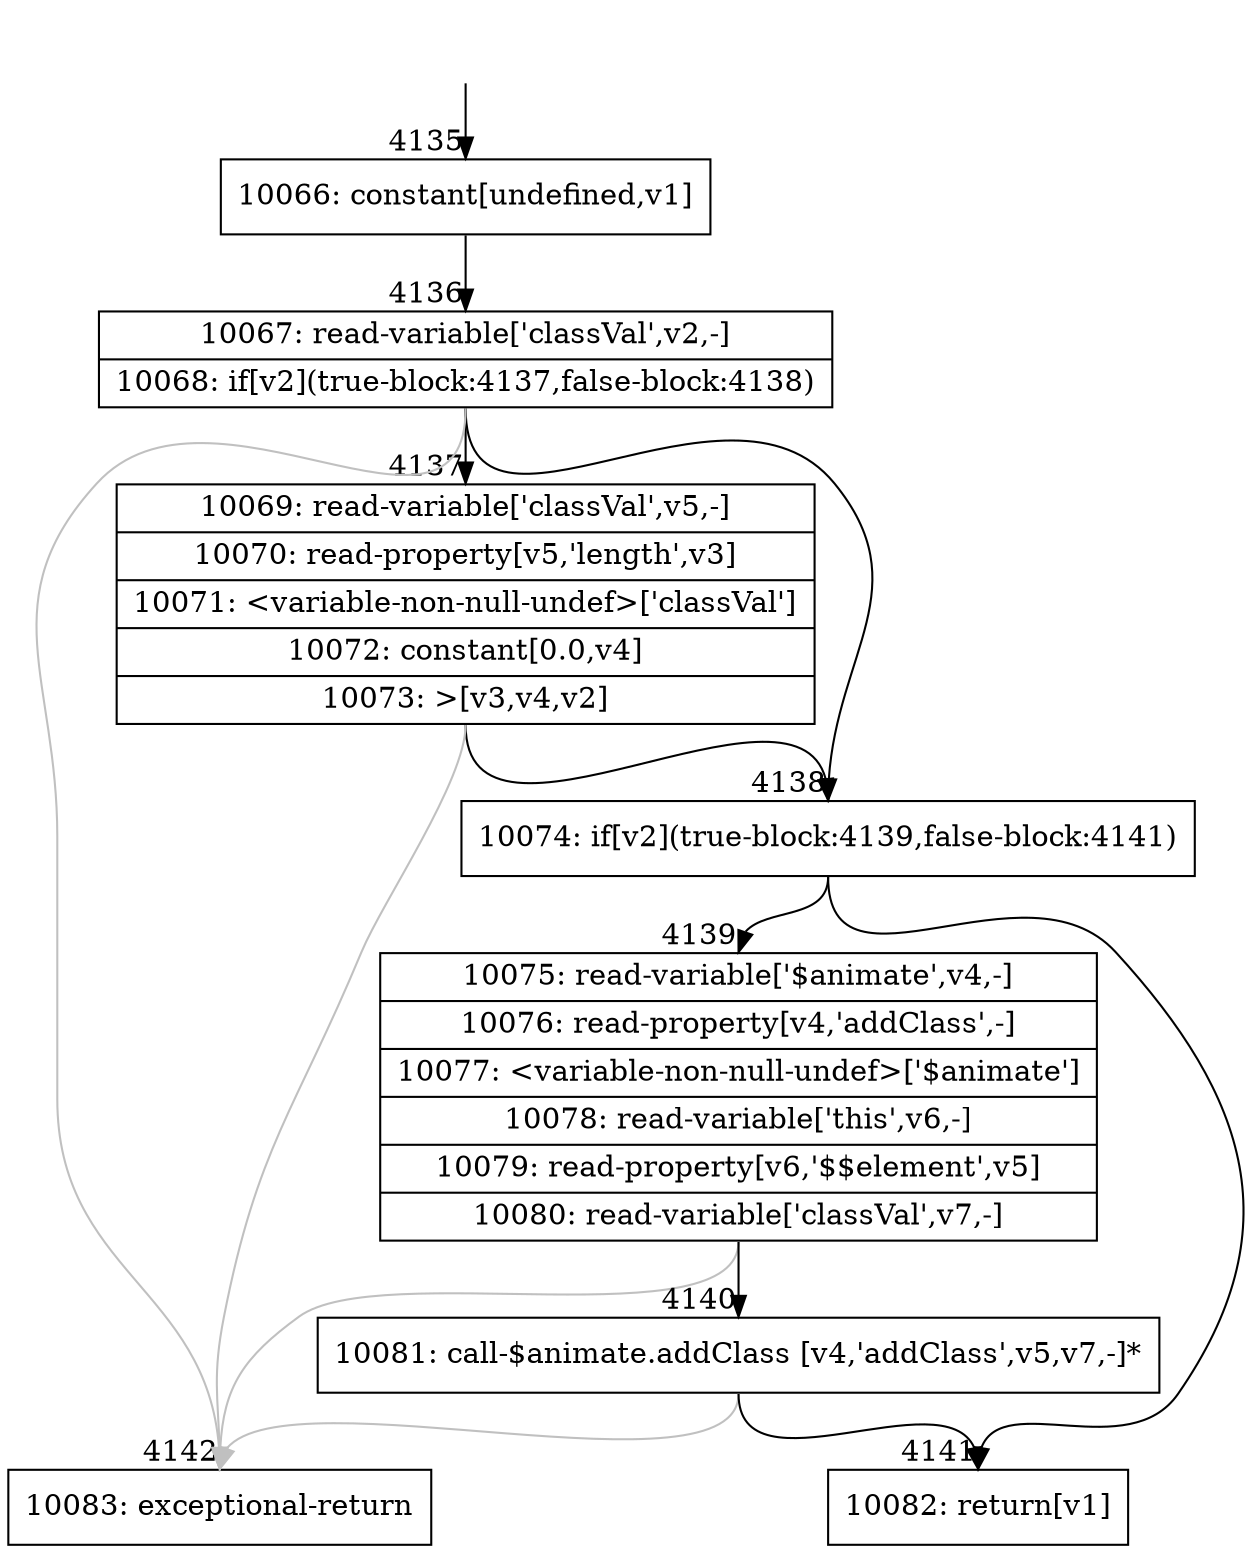 digraph {
rankdir="TD"
BB_entry347[shape=none,label=""];
BB_entry347 -> BB4135 [tailport=s, headport=n, headlabel="    4135"]
BB4135 [shape=record label="{10066: constant[undefined,v1]}" ] 
BB4135 -> BB4136 [tailport=s, headport=n, headlabel="      4136"]
BB4136 [shape=record label="{10067: read-variable['classVal',v2,-]|10068: if[v2](true-block:4137,false-block:4138)}" ] 
BB4136 -> BB4138 [tailport=s, headport=n, headlabel="      4138"]
BB4136 -> BB4137 [tailport=s, headport=n, headlabel="      4137"]
BB4136 -> BB4142 [tailport=s, headport=n, color=gray, headlabel="      4142"]
BB4137 [shape=record label="{10069: read-variable['classVal',v5,-]|10070: read-property[v5,'length',v3]|10071: \<variable-non-null-undef\>['classVal']|10072: constant[0.0,v4]|10073: \>[v3,v4,v2]}" ] 
BB4137 -> BB4138 [tailport=s, headport=n]
BB4137 -> BB4142 [tailport=s, headport=n, color=gray]
BB4138 [shape=record label="{10074: if[v2](true-block:4139,false-block:4141)}" ] 
BB4138 -> BB4139 [tailport=s, headport=n, headlabel="      4139"]
BB4138 -> BB4141 [tailport=s, headport=n, headlabel="      4141"]
BB4139 [shape=record label="{10075: read-variable['$animate',v4,-]|10076: read-property[v4,'addClass',-]|10077: \<variable-non-null-undef\>['$animate']|10078: read-variable['this',v6,-]|10079: read-property[v6,'$$element',v5]|10080: read-variable['classVal',v7,-]}" ] 
BB4139 -> BB4140 [tailport=s, headport=n, headlabel="      4140"]
BB4139 -> BB4142 [tailport=s, headport=n, color=gray]
BB4140 [shape=record label="{10081: call-$animate.addClass [v4,'addClass',v5,v7,-]*}" ] 
BB4140 -> BB4141 [tailport=s, headport=n]
BB4140 -> BB4142 [tailport=s, headport=n, color=gray]
BB4141 [shape=record label="{10082: return[v1]}" ] 
BB4142 [shape=record label="{10083: exceptional-return}" ] 
//#$~ 7120
}
